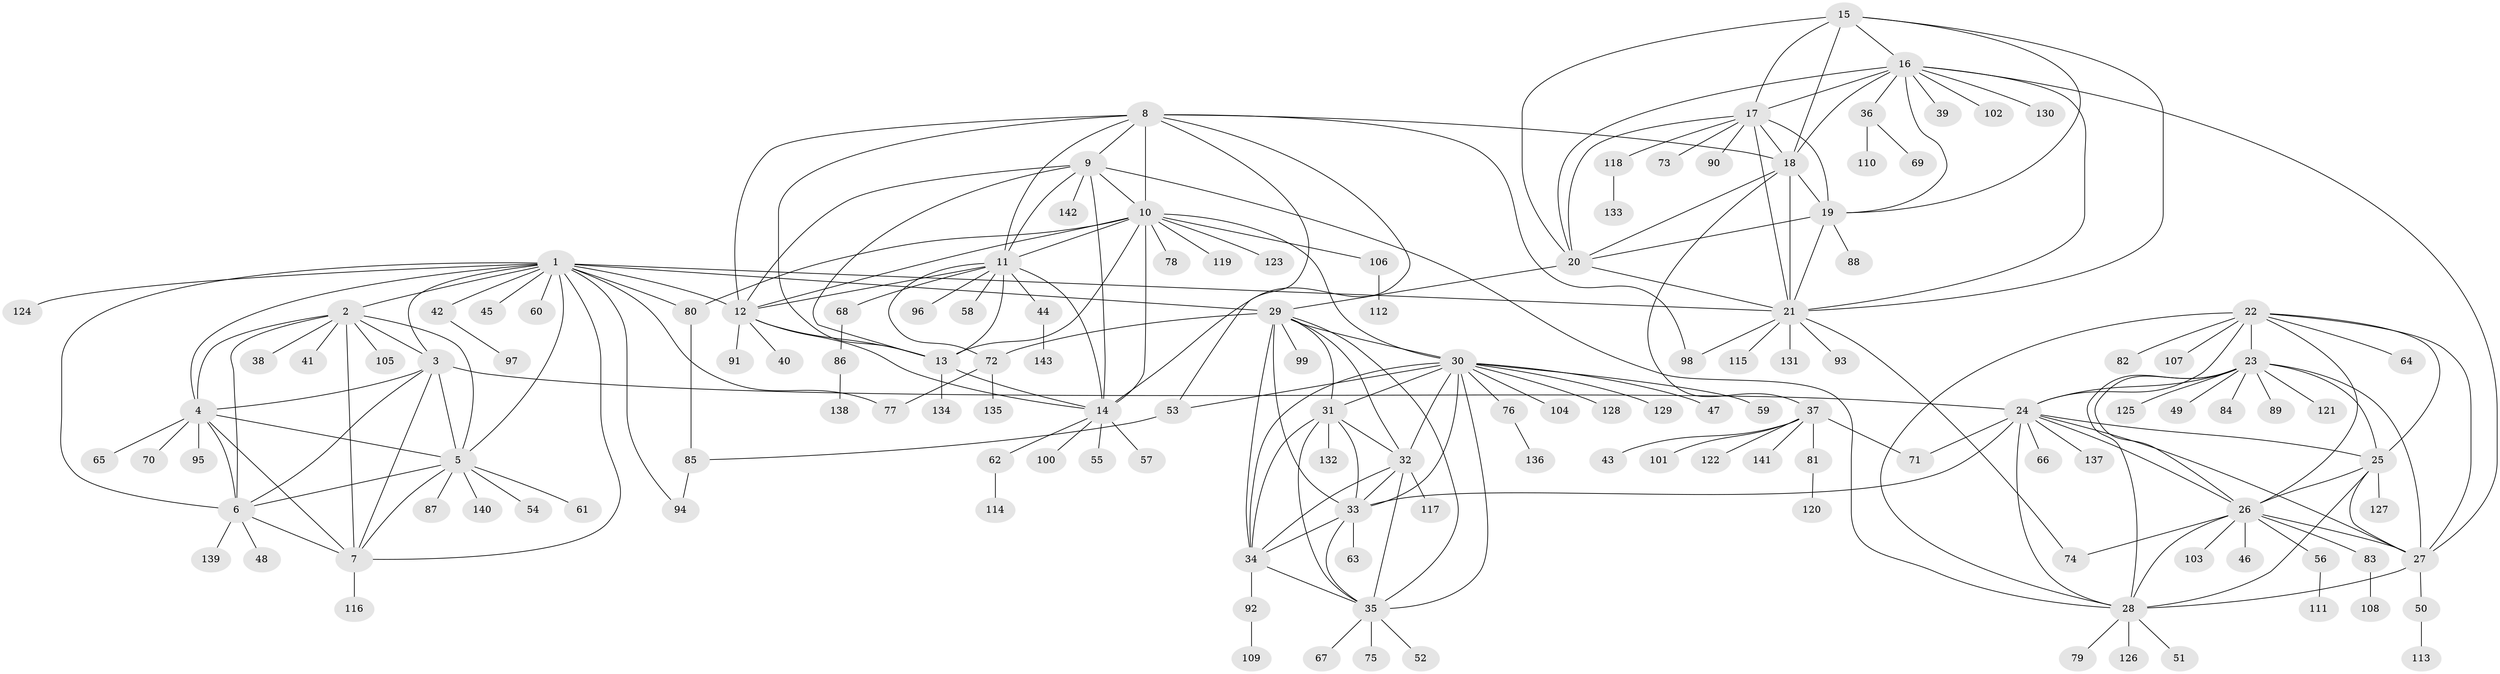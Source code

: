 // Generated by graph-tools (version 1.1) at 2025/02/03/09/25 03:02:38]
// undirected, 143 vertices, 232 edges
graph export_dot {
graph [start="1"]
  node [color=gray90,style=filled];
  1;
  2;
  3;
  4;
  5;
  6;
  7;
  8;
  9;
  10;
  11;
  12;
  13;
  14;
  15;
  16;
  17;
  18;
  19;
  20;
  21;
  22;
  23;
  24;
  25;
  26;
  27;
  28;
  29;
  30;
  31;
  32;
  33;
  34;
  35;
  36;
  37;
  38;
  39;
  40;
  41;
  42;
  43;
  44;
  45;
  46;
  47;
  48;
  49;
  50;
  51;
  52;
  53;
  54;
  55;
  56;
  57;
  58;
  59;
  60;
  61;
  62;
  63;
  64;
  65;
  66;
  67;
  68;
  69;
  70;
  71;
  72;
  73;
  74;
  75;
  76;
  77;
  78;
  79;
  80;
  81;
  82;
  83;
  84;
  85;
  86;
  87;
  88;
  89;
  90;
  91;
  92;
  93;
  94;
  95;
  96;
  97;
  98;
  99;
  100;
  101;
  102;
  103;
  104;
  105;
  106;
  107;
  108;
  109;
  110;
  111;
  112;
  113;
  114;
  115;
  116;
  117;
  118;
  119;
  120;
  121;
  122;
  123;
  124;
  125;
  126;
  127;
  128;
  129;
  130;
  131;
  132;
  133;
  134;
  135;
  136;
  137;
  138;
  139;
  140;
  141;
  142;
  143;
  1 -- 2;
  1 -- 3;
  1 -- 4;
  1 -- 5;
  1 -- 6;
  1 -- 7;
  1 -- 12;
  1 -- 21;
  1 -- 29;
  1 -- 42;
  1 -- 45;
  1 -- 60;
  1 -- 77;
  1 -- 80;
  1 -- 94;
  1 -- 124;
  2 -- 3;
  2 -- 4;
  2 -- 5;
  2 -- 6;
  2 -- 7;
  2 -- 38;
  2 -- 41;
  2 -- 105;
  3 -- 4;
  3 -- 5;
  3 -- 6;
  3 -- 7;
  3 -- 24;
  4 -- 5;
  4 -- 6;
  4 -- 7;
  4 -- 65;
  4 -- 70;
  4 -- 95;
  5 -- 6;
  5 -- 7;
  5 -- 54;
  5 -- 61;
  5 -- 87;
  5 -- 140;
  6 -- 7;
  6 -- 48;
  6 -- 139;
  7 -- 116;
  8 -- 9;
  8 -- 10;
  8 -- 11;
  8 -- 12;
  8 -- 13;
  8 -- 14;
  8 -- 18;
  8 -- 53;
  8 -- 98;
  9 -- 10;
  9 -- 11;
  9 -- 12;
  9 -- 13;
  9 -- 14;
  9 -- 28;
  9 -- 142;
  10 -- 11;
  10 -- 12;
  10 -- 13;
  10 -- 14;
  10 -- 30;
  10 -- 78;
  10 -- 80;
  10 -- 106;
  10 -- 119;
  10 -- 123;
  11 -- 12;
  11 -- 13;
  11 -- 14;
  11 -- 44;
  11 -- 58;
  11 -- 68;
  11 -- 72;
  11 -- 96;
  12 -- 13;
  12 -- 14;
  12 -- 40;
  12 -- 91;
  13 -- 14;
  13 -- 134;
  14 -- 55;
  14 -- 57;
  14 -- 62;
  14 -- 100;
  15 -- 16;
  15 -- 17;
  15 -- 18;
  15 -- 19;
  15 -- 20;
  15 -- 21;
  16 -- 17;
  16 -- 18;
  16 -- 19;
  16 -- 20;
  16 -- 21;
  16 -- 27;
  16 -- 36;
  16 -- 39;
  16 -- 102;
  16 -- 130;
  17 -- 18;
  17 -- 19;
  17 -- 20;
  17 -- 21;
  17 -- 73;
  17 -- 90;
  17 -- 118;
  18 -- 19;
  18 -- 20;
  18 -- 21;
  18 -- 37;
  19 -- 20;
  19 -- 21;
  19 -- 88;
  20 -- 21;
  20 -- 29;
  21 -- 74;
  21 -- 93;
  21 -- 98;
  21 -- 115;
  21 -- 131;
  22 -- 23;
  22 -- 24;
  22 -- 25;
  22 -- 26;
  22 -- 27;
  22 -- 28;
  22 -- 64;
  22 -- 82;
  22 -- 107;
  23 -- 24;
  23 -- 25;
  23 -- 26;
  23 -- 27;
  23 -- 28;
  23 -- 49;
  23 -- 84;
  23 -- 89;
  23 -- 121;
  23 -- 125;
  24 -- 25;
  24 -- 26;
  24 -- 27;
  24 -- 28;
  24 -- 33;
  24 -- 66;
  24 -- 71;
  24 -- 137;
  25 -- 26;
  25 -- 27;
  25 -- 28;
  25 -- 127;
  26 -- 27;
  26 -- 28;
  26 -- 46;
  26 -- 56;
  26 -- 74;
  26 -- 83;
  26 -- 103;
  27 -- 28;
  27 -- 50;
  28 -- 51;
  28 -- 79;
  28 -- 126;
  29 -- 30;
  29 -- 31;
  29 -- 32;
  29 -- 33;
  29 -- 34;
  29 -- 35;
  29 -- 72;
  29 -- 99;
  30 -- 31;
  30 -- 32;
  30 -- 33;
  30 -- 34;
  30 -- 35;
  30 -- 47;
  30 -- 53;
  30 -- 59;
  30 -- 76;
  30 -- 104;
  30 -- 128;
  30 -- 129;
  31 -- 32;
  31 -- 33;
  31 -- 34;
  31 -- 35;
  31 -- 132;
  32 -- 33;
  32 -- 34;
  32 -- 35;
  32 -- 117;
  33 -- 34;
  33 -- 35;
  33 -- 63;
  34 -- 35;
  34 -- 92;
  35 -- 52;
  35 -- 67;
  35 -- 75;
  36 -- 69;
  36 -- 110;
  37 -- 43;
  37 -- 71;
  37 -- 81;
  37 -- 101;
  37 -- 122;
  37 -- 141;
  42 -- 97;
  44 -- 143;
  50 -- 113;
  53 -- 85;
  56 -- 111;
  62 -- 114;
  68 -- 86;
  72 -- 77;
  72 -- 135;
  76 -- 136;
  80 -- 85;
  81 -- 120;
  83 -- 108;
  85 -- 94;
  86 -- 138;
  92 -- 109;
  106 -- 112;
  118 -- 133;
}
